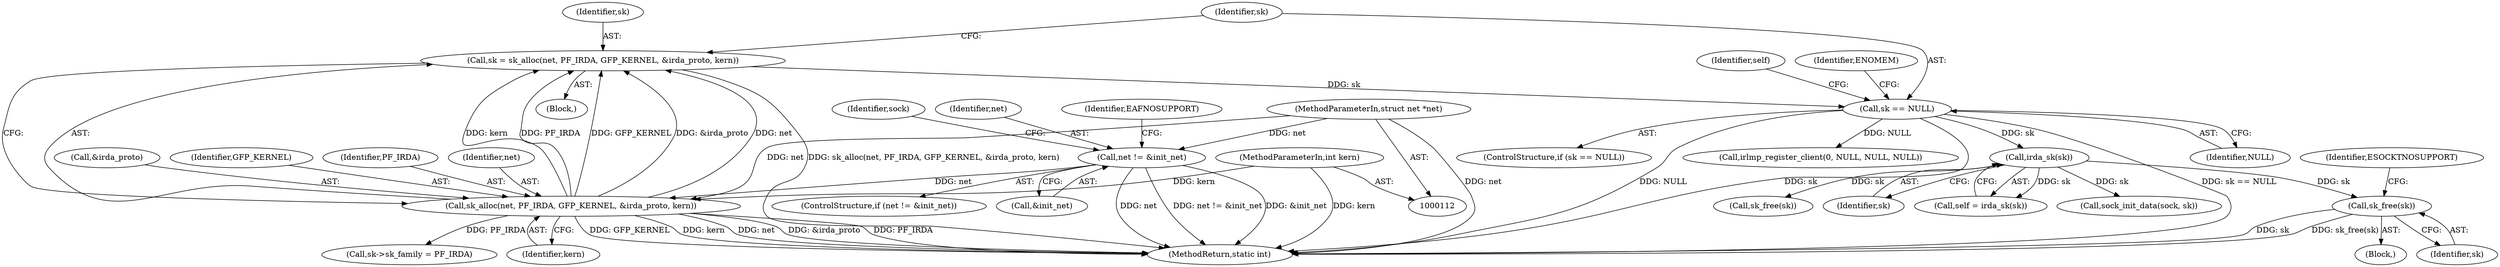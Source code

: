 digraph "0_linux_79462ad02e861803b3840cc782248c7359451cd9_3@API" {
"1000252" [label="(Call,sk_free(sk))"];
"1000170" [label="(Call,irda_sk(sk))"];
"1000162" [label="(Call,sk == NULL)"];
"1000152" [label="(Call,sk = sk_alloc(net, PF_IRDA, GFP_KERNEL, &irda_proto, kern))"];
"1000154" [label="(Call,sk_alloc(net, PF_IRDA, GFP_KERNEL, &irda_proto, kern))"];
"1000132" [label="(Call,net != &init_net)"];
"1000113" [label="(MethodParameterIn,struct net *net)"];
"1000116" [label="(MethodParameterIn,int kern)"];
"1000160" [label="(Identifier,kern)"];
"1000141" [label="(Identifier,sock)"];
"1000215" [label="(Block,)"];
"1000163" [label="(Identifier,sk)"];
"1000281" [label="(Call,irlmp_register_client(0, NULL, NULL, NULL))"];
"1000113" [label="(MethodParameterIn,struct net *net)"];
"1000170" [label="(Call,irda_sk(sk))"];
"1000168" [label="(Call,self = irda_sk(sk))"];
"1000319" [label="(MethodReturn,static int)"];
"1000158" [label="(Call,&irda_proto)"];
"1000116" [label="(MethodParameterIn,int kern)"];
"1000253" [label="(Identifier,sk)"];
"1000157" [label="(Identifier,GFP_KERNEL)"];
"1000153" [label="(Identifier,sk)"];
"1000133" [label="(Identifier,net)"];
"1000131" [label="(ControlStructure,if (net != &init_net))"];
"1000152" [label="(Call,sk = sk_alloc(net, PF_IRDA, GFP_KERNEL, &irda_proto, kern))"];
"1000154" [label="(Call,sk_alloc(net, PF_IRDA, GFP_KERNEL, &irda_proto, kern))"];
"1000162" [label="(Call,sk == NULL)"];
"1000132" [label="(Call,net != &init_net)"];
"1000264" [label="(Call,sock_init_data(sock, sk))"];
"1000252" [label="(Call,sk_free(sk))"];
"1000256" [label="(Identifier,ESOCKTNOSUPPORT)"];
"1000259" [label="(Call,sk_free(sk))"];
"1000171" [label="(Identifier,sk)"];
"1000169" [label="(Identifier,self)"];
"1000156" [label="(Identifier,PF_IRDA)"];
"1000134" [label="(Call,&init_net)"];
"1000155" [label="(Identifier,net)"];
"1000267" [label="(Call,sk->sk_family = PF_IRDA)"];
"1000167" [label="(Identifier,ENOMEM)"];
"1000117" [label="(Block,)"];
"1000164" [label="(Identifier,NULL)"];
"1000138" [label="(Identifier,EAFNOSUPPORT)"];
"1000161" [label="(ControlStructure,if (sk == NULL))"];
"1000252" -> "1000215"  [label="AST: "];
"1000252" -> "1000253"  [label="CFG: "];
"1000253" -> "1000252"  [label="AST: "];
"1000256" -> "1000252"  [label="CFG: "];
"1000252" -> "1000319"  [label="DDG: sk"];
"1000252" -> "1000319"  [label="DDG: sk_free(sk)"];
"1000170" -> "1000252"  [label="DDG: sk"];
"1000170" -> "1000168"  [label="AST: "];
"1000170" -> "1000171"  [label="CFG: "];
"1000171" -> "1000170"  [label="AST: "];
"1000168" -> "1000170"  [label="CFG: "];
"1000170" -> "1000168"  [label="DDG: sk"];
"1000162" -> "1000170"  [label="DDG: sk"];
"1000170" -> "1000259"  [label="DDG: sk"];
"1000170" -> "1000264"  [label="DDG: sk"];
"1000162" -> "1000161"  [label="AST: "];
"1000162" -> "1000164"  [label="CFG: "];
"1000163" -> "1000162"  [label="AST: "];
"1000164" -> "1000162"  [label="AST: "];
"1000167" -> "1000162"  [label="CFG: "];
"1000169" -> "1000162"  [label="CFG: "];
"1000162" -> "1000319"  [label="DDG: NULL"];
"1000162" -> "1000319"  [label="DDG: sk"];
"1000162" -> "1000319"  [label="DDG: sk == NULL"];
"1000152" -> "1000162"  [label="DDG: sk"];
"1000162" -> "1000281"  [label="DDG: NULL"];
"1000152" -> "1000117"  [label="AST: "];
"1000152" -> "1000154"  [label="CFG: "];
"1000153" -> "1000152"  [label="AST: "];
"1000154" -> "1000152"  [label="AST: "];
"1000163" -> "1000152"  [label="CFG: "];
"1000152" -> "1000319"  [label="DDG: sk_alloc(net, PF_IRDA, GFP_KERNEL, &irda_proto, kern)"];
"1000154" -> "1000152"  [label="DDG: kern"];
"1000154" -> "1000152"  [label="DDG: PF_IRDA"];
"1000154" -> "1000152"  [label="DDG: GFP_KERNEL"];
"1000154" -> "1000152"  [label="DDG: &irda_proto"];
"1000154" -> "1000152"  [label="DDG: net"];
"1000154" -> "1000160"  [label="CFG: "];
"1000155" -> "1000154"  [label="AST: "];
"1000156" -> "1000154"  [label="AST: "];
"1000157" -> "1000154"  [label="AST: "];
"1000158" -> "1000154"  [label="AST: "];
"1000160" -> "1000154"  [label="AST: "];
"1000154" -> "1000319"  [label="DDG: GFP_KERNEL"];
"1000154" -> "1000319"  [label="DDG: kern"];
"1000154" -> "1000319"  [label="DDG: net"];
"1000154" -> "1000319"  [label="DDG: &irda_proto"];
"1000154" -> "1000319"  [label="DDG: PF_IRDA"];
"1000132" -> "1000154"  [label="DDG: net"];
"1000113" -> "1000154"  [label="DDG: net"];
"1000116" -> "1000154"  [label="DDG: kern"];
"1000154" -> "1000267"  [label="DDG: PF_IRDA"];
"1000132" -> "1000131"  [label="AST: "];
"1000132" -> "1000134"  [label="CFG: "];
"1000133" -> "1000132"  [label="AST: "];
"1000134" -> "1000132"  [label="AST: "];
"1000138" -> "1000132"  [label="CFG: "];
"1000141" -> "1000132"  [label="CFG: "];
"1000132" -> "1000319"  [label="DDG: net != &init_net"];
"1000132" -> "1000319"  [label="DDG: &init_net"];
"1000132" -> "1000319"  [label="DDG: net"];
"1000113" -> "1000132"  [label="DDG: net"];
"1000113" -> "1000112"  [label="AST: "];
"1000113" -> "1000319"  [label="DDG: net"];
"1000116" -> "1000112"  [label="AST: "];
"1000116" -> "1000319"  [label="DDG: kern"];
}
